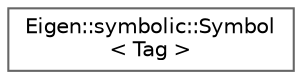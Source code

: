 digraph "Graphical Class Hierarchy"
{
 // LATEX_PDF_SIZE
  bgcolor="transparent";
  edge [fontname=Helvetica,fontsize=10,labelfontname=Helvetica,labelfontsize=10];
  node [fontname=Helvetica,fontsize=10,shape=box,height=0.2,width=0.4];
  rankdir="LR";
  Node0 [id="Node000000",label="Eigen::symbolic::Symbol\l\< Tag \>",height=0.2,width=0.4,color="grey40", fillcolor="white", style="filled",URL="$classEigen_1_1symbolic_1_1Symbol.html",tooltip=" "];
}
